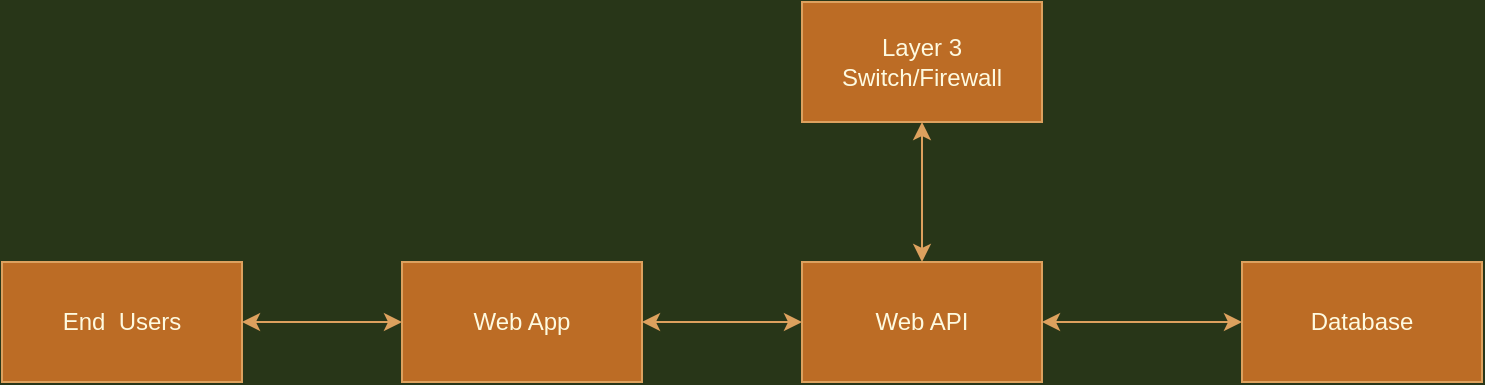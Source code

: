 <mxfile pages="4">
    <diagram id="MhVaJP69Vs2sh0BpgL6X" name="Simple">
        <mxGraphModel dx="504" dy="754" grid="1" gridSize="10" guides="1" tooltips="1" connect="1" arrows="1" fold="1" page="1" pageScale="1" pageWidth="827" pageHeight="1169" background="#283618" math="0" shadow="0">
            <root>
                <mxCell id="0"/>
                <mxCell id="1" parent="0"/>
                <mxCell id="hTEfd0kmVcnjTtvCjdxi-1" value="End&amp;nbsp; Users" style="rounded=0;whiteSpace=wrap;html=1;fillColor=#BC6C25;strokeColor=#DDA15E;fontColor=#FEFAE0;" parent="1" vertex="1">
                    <mxGeometry x="80" y="400" width="120" height="60" as="geometry"/>
                </mxCell>
                <mxCell id="hTEfd0kmVcnjTtvCjdxi-2" value="Web App" style="rounded=0;whiteSpace=wrap;html=1;fillColor=#BC6C25;strokeColor=#DDA15E;fontColor=#FEFAE0;" parent="1" vertex="1">
                    <mxGeometry x="280" y="400" width="120" height="60" as="geometry"/>
                </mxCell>
                <mxCell id="hTEfd0kmVcnjTtvCjdxi-3" value="" style="endArrow=classic;startArrow=classic;html=1;rounded=0;exitX=1;exitY=0.5;exitDx=0;exitDy=0;entryX=0;entryY=0.5;entryDx=0;entryDy=0;labelBackgroundColor=#283618;strokeColor=#DDA15E;fontColor=#FEFAE0;" parent="1" source="hTEfd0kmVcnjTtvCjdxi-1" target="hTEfd0kmVcnjTtvCjdxi-2" edge="1">
                    <mxGeometry width="50" height="50" relative="1" as="geometry">
                        <mxPoint x="390" y="450" as="sourcePoint"/>
                        <mxPoint x="440" y="400" as="targetPoint"/>
                    </mxGeometry>
                </mxCell>
                <mxCell id="hTEfd0kmVcnjTtvCjdxi-4" value="Web API" style="rounded=0;whiteSpace=wrap;html=1;fillColor=#BC6C25;strokeColor=#DDA15E;fontColor=#FEFAE0;" parent="1" vertex="1">
                    <mxGeometry x="480" y="400" width="120" height="60" as="geometry"/>
                </mxCell>
                <mxCell id="hTEfd0kmVcnjTtvCjdxi-5" value="" style="endArrow=classic;startArrow=classic;html=1;rounded=0;entryX=0;entryY=0.5;entryDx=0;entryDy=0;exitX=1;exitY=0.5;exitDx=0;exitDy=0;labelBackgroundColor=#283618;strokeColor=#DDA15E;fontColor=#FEFAE0;" parent="1" source="hTEfd0kmVcnjTtvCjdxi-2" target="hTEfd0kmVcnjTtvCjdxi-4" edge="1">
                    <mxGeometry width="50" height="50" relative="1" as="geometry">
                        <mxPoint x="390" y="450" as="sourcePoint"/>
                        <mxPoint x="440" y="400" as="targetPoint"/>
                    </mxGeometry>
                </mxCell>
                <mxCell id="hTEfd0kmVcnjTtvCjdxi-7" value="Database" style="rounded=0;whiteSpace=wrap;html=1;fillColor=#BC6C25;strokeColor=#DDA15E;fontColor=#FEFAE0;" parent="1" vertex="1">
                    <mxGeometry x="700" y="400" width="120" height="60" as="geometry"/>
                </mxCell>
                <mxCell id="hTEfd0kmVcnjTtvCjdxi-8" value="" style="endArrow=classic;startArrow=classic;html=1;rounded=0;entryX=0;entryY=0.5;entryDx=0;entryDy=0;exitX=1;exitY=0.5;exitDx=0;exitDy=0;exitPerimeter=0;labelBackgroundColor=#283618;strokeColor=#DDA15E;fontColor=#FEFAE0;" parent="1" source="hTEfd0kmVcnjTtvCjdxi-4" target="hTEfd0kmVcnjTtvCjdxi-7" edge="1">
                    <mxGeometry width="50" height="50" relative="1" as="geometry">
                        <mxPoint x="390" y="450" as="sourcePoint"/>
                        <mxPoint x="440" y="400" as="targetPoint"/>
                    </mxGeometry>
                </mxCell>
                <mxCell id="hTEfd0kmVcnjTtvCjdxi-9" value="Layer 3 Switch/Firewall" style="rounded=0;whiteSpace=wrap;html=1;fillColor=#BC6C25;strokeColor=#DDA15E;fontColor=#FEFAE0;" parent="1" vertex="1">
                    <mxGeometry x="480" y="270" width="120" height="60" as="geometry"/>
                </mxCell>
                <mxCell id="hTEfd0kmVcnjTtvCjdxi-10" value="" style="endArrow=classic;startArrow=classic;html=1;rounded=0;entryX=0.5;entryY=1;entryDx=0;entryDy=0;exitX=0.5;exitY=0;exitDx=0;exitDy=0;labelBackgroundColor=#283618;strokeColor=#DDA15E;fontColor=#FEFAE0;" parent="1" source="hTEfd0kmVcnjTtvCjdxi-4" target="hTEfd0kmVcnjTtvCjdxi-9" edge="1">
                    <mxGeometry width="50" height="50" relative="1" as="geometry">
                        <mxPoint x="390" y="350" as="sourcePoint"/>
                        <mxPoint x="440" y="300" as="targetPoint"/>
                    </mxGeometry>
                </mxCell>
            </root>
        </mxGraphModel>
    </diagram>
    <diagram id="7d4m6PW6rOqgajjaQGFH" name="System Context">
        <mxGraphModel dx="504" dy="754" grid="1" gridSize="10" guides="1" tooltips="1" connect="1" arrows="1" fold="1" page="1" pageScale="1" pageWidth="827" pageHeight="1169" math="0" shadow="0">
            <root>
                <mxCell id="1WadzQbD6iXASirldq2q-0"/>
                <mxCell id="1WadzQbD6iXASirldq2q-1" parent="1WadzQbD6iXASirldq2q-0"/>
                <object placeholders="1" c4Name="LAN Admin" c4Type="Person" c4Description="Peron who manages LAN" label="&lt;font style=&quot;font-size: 16px&quot;&gt;&lt;b&gt;%c4Name%&lt;/b&gt;&lt;/font&gt;&lt;div&gt;[%c4Type%]&lt;/div&gt;&lt;br&gt;&lt;div&gt;&lt;font style=&quot;font-size: 11px&quot;&gt;&lt;font color=&quot;#cccccc&quot;&gt;%c4Description%&lt;/font&gt;&lt;/div&gt;" id="_Tpn7A33pFpfnWc1HHbV-0">
                    <mxCell style="html=1;fontSize=11;dashed=0;whitespace=wrap;fillColor=#083F75;strokeColor=#06315C;fontColor=#ffffff;shape=mxgraph.c4.person2;align=center;metaEdit=1;points=[[0.5,0,0],[1,0.5,0],[1,0.75,0],[0.75,1,0],[0.5,1,0],[0.25,1,0],[0,0.75,0],[0,0.5,0]];resizable=0;" parent="1WadzQbD6iXASirldq2q-1" vertex="1">
                        <mxGeometry x="300" y="90" width="200" height="180" as="geometry"/>
                    </mxCell>
                </object>
                <object placeholders="1" c4Name="LAN Management System" c4Type="Software System" c4Description="Allows LAN Admins to manage mac+ip binding and firewall rules&#10;" label="&lt;font style=&quot;font-size: 16px&quot;&gt;&lt;b&gt;%c4Name%&lt;/b&gt;&lt;/font&gt;&lt;div&gt;[%c4Type%]&lt;/div&gt;&lt;br&gt;&lt;div&gt;&lt;font style=&quot;font-size: 11px&quot;&gt;&lt;font color=&quot;#cccccc&quot;&gt;%c4Description%&lt;/font&gt;&lt;/div&gt;" id="lh69fPbVtuWJyxy7NQxA-0">
                    <mxCell style="rounded=1;whiteSpace=wrap;html=1;labelBackgroundColor=none;fillColor=#1061B0;fontColor=#ffffff;align=center;arcSize=10;strokeColor=#0D5091;metaEdit=1;resizable=0;points=[[0.25,0,0],[0.5,0,0],[0.75,0,0],[1,0.25,0],[1,0.5,0],[1,0.75,0],[0.75,1,0],[0.5,1,0],[0.25,1,0],[0,0.75,0],[0,0.5,0],[0,0.25,0]];" parent="1WadzQbD6iXASirldq2q-1" vertex="1">
                        <mxGeometry x="280" y="410" width="240" height="120" as="geometry"/>
                    </mxCell>
                </object>
                <object placeholders="1" c4Name="[System Context] Diagram for LAN Management System" c4Type="ContainerScopeBoundary" c4Description="The system context diagram for lan management system" label="&lt;font style=&quot;font-size: 16px&quot;&gt;&lt;b&gt;&lt;div style=&quot;text-align: left&quot;&gt;%c4Name%&lt;/div&gt;&lt;/b&gt;&lt;/font&gt;&lt;div style=&quot;text-align: left&quot;&gt;%c4Description%&lt;/div&gt;" id="lh69fPbVtuWJyxy7NQxA-2">
                    <mxCell style="text;html=1;strokeColor=none;fillColor=none;align=left;verticalAlign=top;whiteSpace=wrap;rounded=0;metaEdit=1;allowArrows=0;resizable=1;rotatable=0;connectable=0;recursiveResize=0;expand=0;pointerEvents=0;points=[[0.25,0,0],[0.5,0,0],[0.75,0,0],[1,0.25,0],[1,0.5,0],[1,0.75,0],[0.75,1,0],[0.5,1,0],[0.25,1,0],[0,0.75,0],[0,0.5,0],[0,0.25,0]];" parent="1WadzQbD6iXASirldq2q-1" vertex="1">
                        <mxGeometry x="10" y="890" width="470" height="40" as="geometry"/>
                    </mxCell>
                </object>
                <object placeholders="1" c4Name="LAN network system" c4Type="Company Local Network" c4Description="Company Local Network which contains switches, firewall, AC+AP" label="&lt;font style=&quot;font-size: 16px&quot;&gt;&lt;b&gt;%c4Name%&lt;/b&gt;&lt;/font&gt;&lt;div&gt;[%c4Type%]&lt;/div&gt;&lt;br&gt;&lt;div&gt;&lt;font style=&quot;font-size: 11px&quot;&gt;&lt;font color=&quot;#cccccc&quot;&gt;%c4Description%&lt;/font&gt;&lt;/div&gt;" id="lh69fPbVtuWJyxy7NQxA-3">
                    <mxCell style="rounded=1;whiteSpace=wrap;html=1;labelBackgroundColor=none;fillColor=#8C8496;fontColor=#ffffff;align=center;arcSize=10;strokeColor=#736782;metaEdit=1;resizable=0;points=[[0.25,0,0],[0.5,0,0],[0.75,0,0],[1,0.25,0],[1,0.5,0],[1,0.75,0],[0.75,1,0],[0.5,1,0],[0.25,1,0],[0,0.75,0],[0,0.5,0],[0,0.25,0]];" parent="1WadzQbD6iXASirldq2q-1" vertex="1">
                        <mxGeometry x="280" y="660" width="240" height="120" as="geometry"/>
                    </mxCell>
                </object>
                <object placeholders="1" c4Type="Relationship" c4Description="Manages Mac+Ip Binding and Firewall rules" label="&lt;div style=&quot;text-align: left&quot;&gt;&lt;div style=&quot;text-align: center&quot;&gt;&lt;b&gt;%c4Description%&lt;/b&gt;&lt;/div&gt;" id="lh69fPbVtuWJyxy7NQxA-5">
                    <mxCell style="endArrow=blockThin;html=1;fontSize=10;fontColor=#404040;strokeWidth=1;endFill=1;strokeColor=#828282;elbow=vertical;metaEdit=1;endSize=14;startSize=14;jumpStyle=arc;jumpSize=16;rounded=0;edgeStyle=orthogonalEdgeStyle;entryX=0.5;entryY=0;entryDx=0;entryDy=0;entryPerimeter=0;" parent="1WadzQbD6iXASirldq2q-1" target="lh69fPbVtuWJyxy7NQxA-0" edge="1">
                        <mxGeometry x="-0.143" width="240" relative="1" as="geometry">
                            <mxPoint x="400" y="270" as="sourcePoint"/>
                            <mxPoint x="580" y="520" as="targetPoint"/>
                            <Array as="points">
                                <mxPoint x="400" y="350"/>
                                <mxPoint x="400" y="350"/>
                            </Array>
                            <mxPoint as="offset"/>
                        </mxGeometry>
                    </mxCell>
                </object>
                <object placeholders="1" c4Type="Relationship" c4Description="Get bind and firewall rules information from &#10;,and run H3C network command using" label="&lt;div style=&quot;text-align: left&quot;&gt;&lt;div style=&quot;text-align: center&quot;&gt;&lt;b&gt;%c4Description%&lt;/b&gt;&lt;/div&gt;" id="lh69fPbVtuWJyxy7NQxA-6">
                    <mxCell style="endArrow=blockThin;html=1;fontSize=10;fontColor=#404040;strokeWidth=1;endFill=1;strokeColor=#828282;elbow=vertical;metaEdit=1;endSize=14;startSize=14;jumpStyle=arc;jumpSize=16;rounded=0;edgeStyle=orthogonalEdgeStyle;exitX=0.5;exitY=1;exitDx=0;exitDy=0;exitPerimeter=0;entryX=0.5;entryY=0;entryDx=0;entryDy=0;entryPerimeter=0;" parent="1WadzQbD6iXASirldq2q-1" source="lh69fPbVtuWJyxy7NQxA-0" target="lh69fPbVtuWJyxy7NQxA-3" edge="1">
                        <mxGeometry width="240" relative="1" as="geometry">
                            <mxPoint x="400" y="590" as="sourcePoint"/>
                            <mxPoint x="640" y="590" as="targetPoint"/>
                        </mxGeometry>
                    </mxCell>
                </object>
            </root>
        </mxGraphModel>
    </diagram>
    <diagram id="jt2gLCbSNj8IFz8X_G9q" name="Container">
        <mxGraphModel dx="504" dy="754" grid="1" gridSize="10" guides="1" tooltips="1" connect="1" arrows="1" fold="1" page="1" pageScale="1" pageWidth="827" pageHeight="1169" math="0" shadow="0">
            <root>
                <mxCell id="yoR062F7CSvmmb-cRzWr-0"/>
                <mxCell id="yoR062F7CSvmmb-cRzWr-1" parent="yoR062F7CSvmmb-cRzWr-0"/>
                <object placeholders="1" c4Name="[Containers] Diagram for Lan Management System" c4Type="ContainerDiagramTitle" c4Description="The container diagram for Lan Management System" label="&lt;font style=&quot;font-size: 16px&quot;&gt;&lt;b&gt;&lt;div style=&quot;text-align: left&quot;&gt;%c4Name%&lt;/div&gt;&lt;/b&gt;&lt;/font&gt;&lt;div style=&quot;text-align: left&quot;&gt;%c4Description%&lt;/div&gt;" id="yoR062F7CSvmmb-cRzWr-2">
                    <mxCell style="text;html=1;strokeColor=none;fillColor=none;align=left;verticalAlign=top;whiteSpace=wrap;rounded=0;metaEdit=1;allowArrows=0;resizable=1;rotatable=0;connectable=0;recursiveResize=0;expand=0;pointerEvents=0;points=[[0.25,0,0],[0.5,0,0],[0.75,0,0],[1,0.25,0],[1,0.5,0],[1,0.75,0],[0.75,1,0],[0.5,1,0],[0.25,1,0],[0,0.75,0],[0,0.5,0],[0,0.25,0]];" parent="yoR062F7CSvmmb-cRzWr-1" vertex="1">
                        <mxGeometry x="80" y="850" width="410" height="40" as="geometry"/>
                    </mxCell>
                </object>
                <object placeholders="1" c4Name="LAN Admin" c4Type="Person" c4Description="Peron who manages LAN" label="&lt;font style=&quot;font-size: 16px&quot;&gt;&lt;b&gt;%c4Name%&lt;/b&gt;&lt;/font&gt;&lt;div&gt;[%c4Type%]&lt;/div&gt;&lt;br&gt;&lt;div&gt;&lt;font style=&quot;font-size: 11px&quot;&gt;&lt;font color=&quot;#cccccc&quot;&gt;%c4Description%&lt;/font&gt;&lt;/div&gt;" id="KszD0UpU5LBrCrZRFZaY-0">
                    <mxCell style="html=1;fontSize=11;dashed=0;whitespace=wrap;fillColor=#083F75;strokeColor=#06315C;fontColor=#ffffff;shape=mxgraph.c4.person2;align=center;metaEdit=1;points=[[0.5,0,0],[1,0.5,0],[1,0.75,0],[0.75,1,0],[0.5,1,0],[0.25,1,0],[0,0.75,0],[0,0.5,0]];resizable=0;" parent="yoR062F7CSvmmb-cRzWr-1" vertex="1">
                        <mxGeometry x="510" y="20" width="200" height="180" as="geometry"/>
                    </mxCell>
                </object>
                <object placeholders="1" c4Name="LAN network system" c4Type="Company Local Network" c4Description="Company Local Network which contains switches, firewall, AC+AP" label="&lt;font style=&quot;font-size: 16px&quot;&gt;&lt;b&gt;%c4Name%&lt;/b&gt;&lt;/font&gt;&lt;div&gt;[%c4Type%]&lt;/div&gt;&lt;br&gt;&lt;div&gt;&lt;font style=&quot;font-size: 11px&quot;&gt;&lt;font color=&quot;#cccccc&quot;&gt;%c4Description%&lt;/font&gt;&lt;/div&gt;" id="KszD0UpU5LBrCrZRFZaY-2">
                    <mxCell style="rounded=1;whiteSpace=wrap;html=1;labelBackgroundColor=none;fillColor=#8C8496;fontColor=#ffffff;align=center;arcSize=10;strokeColor=#736782;metaEdit=1;resizable=0;points=[[0.25,0,0],[0.5,0,0],[0.75,0,0],[1,0.25,0],[1,0.5,0],[1,0.75,0],[0.75,1,0],[0.5,1,0],[0.25,1,0],[0,0.75,0],[0,0.5,0],[0,0.25,0]];" parent="yoR062F7CSvmmb-cRzWr-1" vertex="1">
                        <mxGeometry x="1110" y="600" width="240" height="120" as="geometry"/>
                    </mxCell>
                </object>
                <object placeholders="1" c4Type="Relationship" c4Description="Manages Mac+Ip Binding and Firewall rules" label="&lt;div style=&quot;text-align: left&quot;&gt;&lt;div style=&quot;text-align: center&quot;&gt;&lt;b&gt;%c4Description%&lt;/b&gt;&lt;/div&gt;" id="KszD0UpU5LBrCrZRFZaY-3">
                    <mxCell style="endArrow=blockThin;html=1;fontSize=10;fontColor=#404040;strokeWidth=1;endFill=1;strokeColor=#828282;elbow=vertical;metaEdit=1;endSize=14;startSize=14;jumpStyle=arc;jumpSize=16;rounded=0;edgeStyle=orthogonalEdgeStyle;exitX=0.5;exitY=1;exitDx=0;exitDy=0;exitPerimeter=0;" parent="yoR062F7CSvmmb-cRzWr-1" source="KszD0UpU5LBrCrZRFZaY-0" target="KszD0UpU5LBrCrZRFZaY-7" edge="1">
                        <mxGeometry x="-0.143" width="240" relative="1" as="geometry">
                            <mxPoint x="400" y="270" as="sourcePoint"/>
                            <mxPoint x="480" y="330" as="targetPoint"/>
                            <Array as="points"/>
                            <mxPoint as="offset"/>
                        </mxGeometry>
                    </mxCell>
                </object>
                <object placeholders="1" c4Type="Relationship" c4Description="Get bind and firewall rules information from &#10;,and run H3C network command using [telnet]" label="&lt;div style=&quot;text-align: left&quot;&gt;&lt;div style=&quot;text-align: center&quot;&gt;&lt;b&gt;%c4Description%&lt;/b&gt;&lt;/div&gt;" id="KszD0UpU5LBrCrZRFZaY-4">
                    <mxCell style="endArrow=blockThin;html=1;fontSize=10;fontColor=#404040;strokeWidth=1;endFill=1;strokeColor=#828282;elbow=vertical;metaEdit=1;endSize=14;startSize=14;jumpStyle=arc;jumpSize=16;rounded=0;edgeStyle=orthogonalEdgeStyle;exitX=1;exitY=0.5;exitDx=0;exitDy=0;exitPerimeter=0;" parent="yoR062F7CSvmmb-cRzWr-1" source="KszD0UpU5LBrCrZRFZaY-8" edge="1">
                        <mxGeometry width="240" relative="1" as="geometry">
                            <mxPoint x="820" y="490" as="sourcePoint"/>
                            <mxPoint x="1110" y="660" as="targetPoint"/>
                        </mxGeometry>
                    </mxCell>
                </object>
                <object placeholders="1" c4Name="LAN Management System" c4Type="SystemScopeBoundary" c4Application="Software System" label="&lt;font style=&quot;font-size: 16px&quot;&gt;&lt;b&gt;&lt;div style=&quot;text-align: left&quot;&gt;%c4Name%&lt;/div&gt;&lt;/b&gt;&lt;/font&gt;&lt;div style=&quot;text-align: left&quot;&gt;[%c4Application%]&lt;/div&gt;" id="KszD0UpU5LBrCrZRFZaY-6">
                    <mxCell style="rounded=1;fontSize=11;whiteSpace=wrap;html=1;dashed=1;arcSize=20;fillColor=none;strokeColor=#666666;fontColor=#333333;labelBackgroundColor=none;align=left;verticalAlign=bottom;labelBorderColor=none;spacingTop=0;spacing=10;dashPattern=8 4;metaEdit=1;rotatable=0;perimeter=rectanglePerimeter;noLabel=0;labelPadding=0;allowArrows=0;connectable=0;expand=0;recursiveResize=0;editable=1;pointerEvents=0;absoluteArcSize=1;points=[[0.25,0,0],[0.5,0,0],[0.75,0,0],[1,0.25,0],[1,0.5,0],[1,0.75,0],[0.75,1,0],[0.5,1,0],[0.25,1,0],[0,0.75,0],[0,0.5,0],[0,0.25,0]];" parent="yoR062F7CSvmmb-cRzWr-1" vertex="1">
                        <mxGeometry x="80" y="310" width="720" height="470" as="geometry"/>
                    </mxCell>
                </object>
                <object placeholders="1" c4Type="Single-Page Application" c4Container="Container " c4Technology="Typescript and Angular" c4Description="Provide all of the LAN &#10;management functionality &#10;to LAN admins via their web browser." label="&lt;font style=&quot;font-size: 16px&quot;&gt;&lt;b&gt;%c4Type%&lt;/font&gt;&lt;div&gt;[%c4Container%:&amp;nbsp;%c4Technology%]&lt;/div&gt;&lt;br&gt;&lt;div&gt;&lt;font style=&quot;font-size: 11px&quot;&gt;&lt;font color=&quot;#E6E6E6&quot;&gt;%c4Description%&lt;/font&gt;&lt;/div&gt;" id="KszD0UpU5LBrCrZRFZaY-7">
                    <mxCell style="shape=mxgraph.c4.webBrowserContainer;whiteSpace=wrap;html=1;boundedLbl=1;rounded=0;labelBackgroundColor=none;fillColor=#118ACD;fontSize=12;fontColor=#ffffff;align=center;strokeColor=#0E7DAD;metaEdit=1;points=[[0.5,0,0],[1,0.25,0],[1,0.5,0],[1,0.75,0],[0.5,1,0],[0,0.75,0],[0,0.5,0],[0,0.25,0]];resizable=0;" parent="yoR062F7CSvmmb-cRzWr-1" vertex="1">
                        <mxGeometry x="490" y="330" width="240" height="160" as="geometry"/>
                    </mxCell>
                </object>
                <object placeholders="1" c4Name="API Application" c4Type="Container" c4Technology="Python + Flask" c4Description="Provides LAN Management functionality via a JSON/HTTPS API." label="&lt;font style=&quot;font-size: 16px&quot;&gt;&lt;b&gt;%c4Name%&lt;/b&gt;&lt;/font&gt;&lt;div&gt;[%c4Type%: %c4Technology%]&lt;/div&gt;&lt;br&gt;&lt;div&gt;&lt;font style=&quot;font-size: 11px&quot;&gt;&lt;font color=&quot;#E6E6E6&quot;&gt;%c4Description%&lt;/font&gt;&lt;/div&gt;" id="KszD0UpU5LBrCrZRFZaY-8">
                    <mxCell style="rounded=1;whiteSpace=wrap;html=1;fontSize=11;labelBackgroundColor=none;fillColor=#23A2D9;fontColor=#ffffff;align=center;arcSize=10;strokeColor=#0E7DAD;metaEdit=1;resizable=0;points=[[0.25,0,0],[0.5,0,0],[0.75,0,0],[1,0.25,0],[1,0.5,0],[1,0.75,0],[0.75,1,0],[0.5,1,0],[0.25,1,0],[0,0.75,0],[0,0.5,0],[0,0.25,0]];" parent="yoR062F7CSvmmb-cRzWr-1" vertex="1">
                        <mxGeometry x="490" y="600" width="240" height="120" as="geometry"/>
                    </mxCell>
                </object>
                <object placeholders="1" c4Type="Relationship" c4Technology="e.g. JSON/HTTP" c4Description="e.g. Makes API calls" label="&lt;div style=&quot;text-align: left&quot;&gt;&lt;div style=&quot;text-align: center&quot;&gt;&lt;b&gt;%c4Description%&lt;/b&gt;&lt;/div&gt;&lt;div style=&quot;text-align: center&quot;&gt;[%c4Technology%]&lt;/div&gt;&lt;/div&gt;" id="KszD0UpU5LBrCrZRFZaY-10">
                    <mxCell style="endArrow=blockThin;html=1;fontSize=10;fontColor=#404040;strokeWidth=1;endFill=1;strokeColor=#828282;elbow=vertical;metaEdit=1;endSize=14;startSize=14;jumpStyle=arc;jumpSize=16;rounded=0;edgeStyle=orthogonalEdgeStyle;" parent="yoR062F7CSvmmb-cRzWr-1" target="KszD0UpU5LBrCrZRFZaY-8" edge="1">
                        <mxGeometry width="240" relative="1" as="geometry">
                            <mxPoint x="610" y="490" as="sourcePoint"/>
                            <mxPoint x="870" y="530" as="targetPoint"/>
                        </mxGeometry>
                    </mxCell>
                </object>
                <object placeholders="1" c4Type="Database" c4Container="Container " c4Technology="Sqlite" c4Description="Stores LAN admins registeration information, local cached mac ip firewall information,etc." label="&lt;font style=&quot;font-size: 16px&quot;&gt;&lt;b&gt;%c4Type%&lt;/font&gt;&lt;div&gt;[%c4Container%:&amp;nbsp;%c4Technology%]&lt;/div&gt;&lt;br&gt;&lt;div&gt;&lt;font style=&quot;font-size: 11px&quot;&gt;&lt;font color=&quot;#E6E6E6&quot;&gt;%c4Description%&lt;/font&gt;&lt;/div&gt;" id="KszD0UpU5LBrCrZRFZaY-11">
                    <mxCell style="shape=cylinder3;size=15;whiteSpace=wrap;html=1;boundedLbl=1;rounded=0;labelBackgroundColor=none;fillColor=#23A2D9;fontSize=12;fontColor=#ffffff;align=center;strokeColor=#0E7DAD;metaEdit=1;points=[[0.5,0,0],[1,0.25,0],[1,0.5,0],[1,0.75,0],[0.5,1,0],[0,0.75,0],[0,0.5,0],[0,0.25,0]];resizable=0;" parent="yoR062F7CSvmmb-cRzWr-1" vertex="1">
                        <mxGeometry x="90" y="600" width="240" height="120" as="geometry"/>
                    </mxCell>
                </object>
                <object placeholders="1" c4Type="Relationship" c4Description="Reads from and &#10;writes to[]" label="&lt;div style=&quot;text-align: left&quot;&gt;&lt;div style=&quot;text-align: center&quot;&gt;&lt;b&gt;%c4Description%&lt;/b&gt;&lt;/div&gt;" id="KszD0UpU5LBrCrZRFZaY-12">
                    <mxCell style="endArrow=blockThin;html=1;fontSize=10;fontColor=#404040;strokeWidth=1;endFill=1;strokeColor=#828282;elbow=vertical;metaEdit=1;endSize=14;startSize=14;jumpStyle=arc;jumpSize=16;rounded=0;edgeStyle=orthogonalEdgeStyle;exitX=0;exitY=0.5;exitDx=0;exitDy=0;exitPerimeter=0;entryX=1;entryY=0.5;entryDx=0;entryDy=0;entryPerimeter=0;" parent="yoR062F7CSvmmb-cRzWr-1" source="KszD0UpU5LBrCrZRFZaY-8" target="KszD0UpU5LBrCrZRFZaY-11" edge="1">
                        <mxGeometry width="240" relative="1" as="geometry">
                            <mxPoint x="630" y="530" as="sourcePoint"/>
                            <mxPoint x="870" y="530" as="targetPoint"/>
                        </mxGeometry>
                    </mxCell>
                </object>
            </root>
        </mxGraphModel>
    </diagram>
    <diagram name="Component" id="u03JAZmMDd9rj6CStu3Z">
        <mxGraphModel dx="504" dy="754" grid="1" gridSize="10" guides="1" tooltips="1" connect="1" arrows="1" fold="1" page="1" pageScale="1" pageWidth="827" pageHeight="1169" math="0" shadow="0">
            <root>
                <mxCell id="HMsqX3mSyS-7EAKOaLQr-0"/>
                <mxCell id="HMsqX3mSyS-7EAKOaLQr-1" parent="HMsqX3mSyS-7EAKOaLQr-0"/>
                <object placeholders="1" c4Name="LAN Admin" c4Type="Person" c4Description="Peron who manages LAN" label="&lt;font style=&quot;font-size: 16px&quot;&gt;&lt;b&gt;%c4Name%&lt;/b&gt;&lt;/font&gt;&lt;div&gt;[%c4Type%]&lt;/div&gt;&lt;br&gt;&lt;div&gt;&lt;font style=&quot;font-size: 11px&quot;&gt;&lt;font color=&quot;#cccccc&quot;&gt;%c4Description%&lt;/font&gt;&lt;/div&gt;" id="HMsqX3mSyS-7EAKOaLQr-3">
                    <mxCell style="html=1;fontSize=11;dashed=0;whitespace=wrap;fillColor=#083F75;strokeColor=#06315C;fontColor=#ffffff;shape=mxgraph.c4.person2;align=center;metaEdit=1;points=[[0.5,0,0],[1,0.5,0],[1,0.75,0],[0.75,1,0],[0.5,1,0],[0.25,1,0],[0,0.75,0],[0,0.5,0]];resizable=0;" parent="HMsqX3mSyS-7EAKOaLQr-1" vertex="1">
                        <mxGeometry x="510" y="20" width="200" height="180" as="geometry"/>
                    </mxCell>
                </object>
                <object placeholders="1" c4Name="LAN network system" c4Type="Company Local Network" c4Description="Company Local Network which contains switches, firewall, AC+AP" label="&lt;font style=&quot;font-size: 16px&quot;&gt;&lt;b&gt;%c4Name%&lt;/b&gt;&lt;/font&gt;&lt;div&gt;[%c4Type%]&lt;/div&gt;&lt;br&gt;&lt;div&gt;&lt;font style=&quot;font-size: 11px&quot;&gt;&lt;font color=&quot;#cccccc&quot;&gt;%c4Description%&lt;/font&gt;&lt;/div&gt;" id="HMsqX3mSyS-7EAKOaLQr-4">
                    <mxCell style="rounded=1;whiteSpace=wrap;html=1;labelBackgroundColor=none;fillColor=#8C8496;fontColor=#ffffff;align=center;arcSize=10;strokeColor=#736782;metaEdit=1;resizable=0;points=[[0.25,0,0],[0.5,0,0],[0.75,0,0],[1,0.25,0],[1,0.5,0],[1,0.75,0],[0.75,1,0],[0.5,1,0],[0.25,1,0],[0,0.75,0],[0,0.5,0],[0,0.25,0]];" parent="HMsqX3mSyS-7EAKOaLQr-1" vertex="1">
                        <mxGeometry x="860" y="930" width="240" height="120" as="geometry"/>
                    </mxCell>
                </object>
                <object placeholders="1" c4Type="Relationship" c4Description="Manages Mac+Ip Binding and Firewall rules" label="&lt;div style=&quot;text-align: left&quot;&gt;&lt;div style=&quot;text-align: center&quot;&gt;&lt;b&gt;%c4Description%&lt;/b&gt;&lt;/div&gt;" id="HMsqX3mSyS-7EAKOaLQr-5">
                    <mxCell style="endArrow=blockThin;html=1;fontSize=10;fontColor=#404040;strokeWidth=1;endFill=1;strokeColor=#828282;elbow=vertical;metaEdit=1;endSize=14;startSize=14;jumpStyle=arc;jumpSize=16;rounded=0;edgeStyle=orthogonalEdgeStyle;exitX=0.5;exitY=1;exitDx=0;exitDy=0;exitPerimeter=0;" parent="HMsqX3mSyS-7EAKOaLQr-1" source="HMsqX3mSyS-7EAKOaLQr-3" target="HMsqX3mSyS-7EAKOaLQr-8" edge="1">
                        <mxGeometry x="-0.143" width="240" relative="1" as="geometry">
                            <mxPoint x="400" y="270" as="sourcePoint"/>
                            <mxPoint x="480" y="330" as="targetPoint"/>
                            <Array as="points"/>
                            <mxPoint as="offset"/>
                        </mxGeometry>
                    </mxCell>
                </object>
                <object placeholders="1" c4Type="Relationship" c4Description="Get bind and firewall rules information from &#10;,and run H3C network command using [telnet]" label="&lt;div style=&quot;text-align: left&quot;&gt;&lt;div style=&quot;text-align: center&quot;&gt;&lt;b&gt;%c4Description%&lt;/b&gt;&lt;/div&gt;" id="HMsqX3mSyS-7EAKOaLQr-6">
                    <mxCell style="endArrow=blockThin;html=1;fontSize=10;fontColor=#404040;strokeWidth=1;endFill=1;strokeColor=#828282;elbow=vertical;metaEdit=1;endSize=14;startSize=14;jumpStyle=arc;jumpSize=16;rounded=0;edgeStyle=orthogonalEdgeStyle;entryX=0.5;entryY=0;entryDx=0;entryDy=0;entryPerimeter=0;" parent="HMsqX3mSyS-7EAKOaLQr-1" target="HMsqX3mSyS-7EAKOaLQr-4" edge="1">
                        <mxGeometry x="0.273" width="240" relative="1" as="geometry">
                            <mxPoint x="980" y="820" as="sourcePoint"/>
                            <mxPoint x="1110" y="660" as="targetPoint"/>
                            <mxPoint as="offset"/>
                        </mxGeometry>
                    </mxCell>
                </object>
                <object placeholders="1" c4Type="Single-Page Application" c4Container="Container " c4Technology="Typescript and Angular" c4Description="Provide all of the LAN &#10;management functionality &#10;to LAN admins via their web browser." label="&lt;font style=&quot;font-size: 16px&quot;&gt;&lt;b&gt;%c4Type%&lt;/font&gt;&lt;div&gt;[%c4Container%:&amp;nbsp;%c4Technology%]&lt;/div&gt;&lt;br&gt;&lt;div&gt;&lt;font style=&quot;font-size: 11px&quot;&gt;&lt;font color=&quot;#E6E6E6&quot;&gt;%c4Description%&lt;/font&gt;&lt;/div&gt;" id="HMsqX3mSyS-7EAKOaLQr-8">
                    <mxCell style="shape=mxgraph.c4.webBrowserContainer;whiteSpace=wrap;html=1;boundedLbl=1;rounded=0;labelBackgroundColor=none;fillColor=#118ACD;fontSize=12;fontColor=#ffffff;align=center;strokeColor=#0E7DAD;metaEdit=1;points=[[0.5,0,0],[1,0.25,0],[1,0.5,0],[1,0.75,0],[0.5,1,0],[0,0.75,0],[0,0.5,0],[0,0.25,0]];resizable=0;" parent="HMsqX3mSyS-7EAKOaLQr-1" vertex="1">
                        <mxGeometry x="490" y="260" width="240" height="160" as="geometry"/>
                    </mxCell>
                </object>
                <object placeholders="1" c4Type="Relationship" c4Technology="e.g. JSON/HTTP" c4Description="e.g. Makes API calls" label="&lt;div style=&quot;text-align: left&quot;&gt;&lt;div style=&quot;text-align: center&quot;&gt;&lt;b&gt;%c4Description%&lt;/b&gt;&lt;/div&gt;&lt;div style=&quot;text-align: center&quot;&gt;[%c4Technology%]&lt;/div&gt;&lt;/div&gt;" id="HMsqX3mSyS-7EAKOaLQr-10">
                    <mxCell style="endArrow=blockThin;html=1;fontSize=10;fontColor=#404040;strokeWidth=1;endFill=1;strokeColor=#828282;elbow=vertical;metaEdit=1;endSize=14;startSize=14;jumpStyle=arc;jumpSize=16;rounded=0;edgeStyle=orthogonalEdgeStyle;exitX=0.5;exitY=1;exitDx=0;exitDy=0;exitPerimeter=0;entryX=0.5;entryY=0;entryDx=0;entryDy=0;entryPerimeter=0;" parent="HMsqX3mSyS-7EAKOaLQr-1" source="HMsqX3mSyS-7EAKOaLQr-8" target="HMsqX3mSyS-7EAKOaLQr-15" edge="1">
                        <mxGeometry width="240" relative="1" as="geometry">
                            <mxPoint x="610" y="490" as="sourcePoint"/>
                            <mxPoint x="340" y="530" as="targetPoint"/>
                        </mxGeometry>
                    </mxCell>
                </object>
                <object placeholders="1" c4Type="Database" c4Container="Container " c4Technology="Sqlite" c4Description="Stores LAN admins registeration information, local cached mac ip firewall information,etc." label="&lt;font style=&quot;font-size: 16px&quot;&gt;&lt;b&gt;%c4Type%&lt;/font&gt;&lt;div&gt;[%c4Container%:&amp;nbsp;%c4Technology%]&lt;/div&gt;&lt;br&gt;&lt;div&gt;&lt;font style=&quot;font-size: 11px&quot;&gt;&lt;font color=&quot;#E6E6E6&quot;&gt;%c4Description%&lt;/font&gt;&lt;/div&gt;" id="HMsqX3mSyS-7EAKOaLQr-11">
                    <mxCell style="shape=cylinder3;size=15;whiteSpace=wrap;html=1;boundedLbl=1;rounded=0;labelBackgroundColor=none;fillColor=#23A2D9;fontSize=12;fontColor=#ffffff;align=center;strokeColor=#0E7DAD;metaEdit=1;points=[[0.5,0,0],[1,0.25,0],[1,0.5,0],[1,0.75,0],[0.5,1,0],[0,0.75,0],[0,0.5,0],[0,0.25,0]];resizable=0;" parent="HMsqX3mSyS-7EAKOaLQr-1" vertex="1">
                        <mxGeometry x="200" y="930" width="240" height="120" as="geometry"/>
                    </mxCell>
                </object>
                <object placeholders="1" c4Type="Relationship" c4Description="Reads from and &#10;writes to[]" label="&lt;div style=&quot;text-align: left&quot;&gt;&lt;div style=&quot;text-align: center&quot;&gt;&lt;b&gt;%c4Description%&lt;/b&gt;&lt;/div&gt;" id="HMsqX3mSyS-7EAKOaLQr-12">
                    <mxCell style="endArrow=blockThin;html=1;fontSize=10;fontColor=#404040;strokeWidth=1;endFill=1;strokeColor=#828282;elbow=vertical;metaEdit=1;endSize=14;startSize=14;jumpStyle=arc;jumpSize=16;rounded=0;edgeStyle=orthogonalEdgeStyle;entryX=0.5;entryY=0;entryDx=0;entryDy=0;entryPerimeter=0;" parent="HMsqX3mSyS-7EAKOaLQr-1" target="HMsqX3mSyS-7EAKOaLQr-11" edge="1">
                        <mxGeometry x="0.333" width="240" relative="1" as="geometry">
                            <mxPoint x="320" y="810" as="sourcePoint"/>
                            <mxPoint x="870" y="530" as="targetPoint"/>
                            <mxPoint as="offset"/>
                        </mxGeometry>
                    </mxCell>
                </object>
                <object placeholders="1" c4Name="[Components] Diagram for LAN Management System - API Application" c4Type="ContainerDiagramTitle" c4Description="The component diagram the API Application" label="&lt;font style=&quot;font-size: 16px&quot;&gt;&lt;b&gt;&lt;div style=&quot;text-align: left&quot;&gt;%c4Name%&lt;/div&gt;&lt;/b&gt;&lt;/font&gt;&lt;div style=&quot;text-align: left&quot;&gt;%c4Description%&lt;/div&gt;" id="HMsqX3mSyS-7EAKOaLQr-13">
                    <mxCell style="text;html=1;strokeColor=none;fillColor=none;align=left;verticalAlign=top;whiteSpace=wrap;rounded=0;metaEdit=1;allowArrows=0;resizable=1;rotatable=0;connectable=0;recursiveResize=0;expand=0;pointerEvents=0;points=[[0.25,0,0],[0.5,0,0],[0.75,0,0],[1,0.25,0],[1,0.5,0],[1,0.75,0],[0.75,1,0],[0.5,1,0],[0.25,1,0],[0,0.75,0],[0,0.5,0],[0,0.25,0]];" parent="HMsqX3mSyS-7EAKOaLQr-1" vertex="1">
                        <mxGeometry x="120" y="1120" width="550" height="40" as="geometry"/>
                    </mxCell>
                </object>
                <object placeholders="1" c4Name="Container name" c4Type="ContainerScopeBoundary" c4Application="Container" label="&lt;font style=&quot;font-size: 16px&quot;&gt;&lt;b&gt;&lt;div style=&quot;text-align: left&quot;&gt;%c4Name%&lt;/div&gt;&lt;/b&gt;&lt;/font&gt;&lt;div style=&quot;text-align: left&quot;&gt;[%c4Application%]&lt;/div&gt;" id="HMsqX3mSyS-7EAKOaLQr-14">
                    <mxCell style="rounded=1;fontSize=11;whiteSpace=wrap;html=1;dashed=1;arcSize=20;fillColor=none;strokeColor=#666666;fontColor=#333333;labelBackgroundColor=none;align=left;verticalAlign=bottom;labelBorderColor=none;spacingTop=0;spacing=10;dashPattern=8 4;metaEdit=1;rotatable=0;perimeter=rectanglePerimeter;noLabel=0;labelPadding=0;allowArrows=0;connectable=0;expand=0;recursiveResize=0;editable=1;pointerEvents=0;absoluteArcSize=1;points=[[0.25,0,0],[0.5,0,0],[0.75,0,0],[1,0.25,0],[1,0.5,0],[1,0.75,0],[0.75,1,0],[0.5,1,0],[0.25,1,0],[0,0.75,0],[0,0.5,0],[0,0.25,0]];" parent="HMsqX3mSyS-7EAKOaLQr-1" vertex="1">
                        <mxGeometry x="120" y="490" width="1070" height="380" as="geometry"/>
                    </mxCell>
                </object>
                <object placeholders="1" c4Name="Account Controller" c4Type="Component" c4Technology="Flask Rest API Controller" c4Description="All Lan Admins Login and manage accounts for the lan management system" label="&lt;font style=&quot;font-size: 16px&quot;&gt;&lt;b&gt;%c4Name%&lt;/b&gt;&lt;/font&gt;&lt;div&gt;[%c4Type%: %c4Technology%]&lt;/div&gt;&lt;br&gt;&lt;div&gt;&lt;font style=&quot;font-size: 11px&quot;&gt;%c4Description%&lt;/font&gt;&lt;/div&gt;" id="HMsqX3mSyS-7EAKOaLQr-15">
                    <mxCell style="rounded=1;whiteSpace=wrap;html=1;labelBackgroundColor=none;fillColor=#63BEF2;fontColor=#ffffff;align=center;arcSize=6;strokeColor=#2086C9;metaEdit=1;resizable=0;points=[[0.25,0,0],[0.5,0,0],[0.75,0,0],[1,0.25,0],[1,0.5,0],[1,0.75,0],[0.75,1,0],[0.5,1,0],[0.25,1,0],[0,0.75,0],[0,0.5,0],[0,0.25,0]];" parent="HMsqX3mSyS-7EAKOaLQr-1" vertex="1">
                        <mxGeometry x="200" y="520" width="240" height="120" as="geometry"/>
                    </mxCell>
                </object>
                <object placeholders="1" c4Name="Account Component" c4Type="Component" c4Technology="Flask Service" c4Description="Provides functionality related to&#10;account management" label="&lt;font style=&quot;font-size: 16px&quot;&gt;&lt;b&gt;%c4Name%&lt;/b&gt;&lt;/font&gt;&lt;div&gt;[%c4Type%: %c4Technology%]&lt;/div&gt;&lt;br&gt;&lt;div&gt;&lt;font style=&quot;font-size: 11px&quot;&gt;%c4Description%&lt;/font&gt;&lt;/div&gt;" id="HMsqX3mSyS-7EAKOaLQr-16">
                    <mxCell style="rounded=1;whiteSpace=wrap;html=1;labelBackgroundColor=none;fillColor=#63BEF2;fontColor=#ffffff;align=center;arcSize=6;strokeColor=#2086C9;metaEdit=1;resizable=0;points=[[0.25,0,0],[0.5,0,0],[0.75,0,0],[1,0.25,0],[1,0.5,0],[1,0.75,0],[0.75,1,0],[0.5,1,0],[0.25,1,0],[0,0.75,0],[0,0.5,0],[0,0.25,0]];" parent="HMsqX3mSyS-7EAKOaLQr-1" vertex="1">
                        <mxGeometry x="200" y="720" width="240" height="120" as="geometry"/>
                    </mxCell>
                </object>
                <object placeholders="1" c4Type="Relationship" c4Description="Uses" label="&lt;div style=&quot;text-align: left&quot;&gt;&lt;div style=&quot;text-align: center&quot;&gt;&lt;b&gt;%c4Description%&lt;/b&gt;&lt;/div&gt;" id="HMsqX3mSyS-7EAKOaLQr-19">
                    <mxCell style="endArrow=blockThin;html=1;fontSize=10;fontColor=#404040;strokeWidth=1;endFill=1;strokeColor=#828282;elbow=vertical;metaEdit=1;endSize=14;startSize=14;jumpStyle=arc;jumpSize=16;rounded=0;edgeStyle=orthogonalEdgeStyle;" parent="HMsqX3mSyS-7EAKOaLQr-1" edge="1">
                        <mxGeometry width="240" relative="1" as="geometry">
                            <mxPoint x="320" y="640" as="sourcePoint"/>
                            <mxPoint x="320" y="720" as="targetPoint"/>
                        </mxGeometry>
                    </mxCell>
                </object>
                <object placeholders="1" c4Name="LAN Controller" c4Type="Component" c4Technology="Flask Rest API Controller" c4Description="Allows admins to manage mac ip binding and firewall rules" label="&lt;font style=&quot;font-size: 16px&quot;&gt;&lt;b&gt;%c4Name%&lt;/b&gt;&lt;/font&gt;&lt;div&gt;[%c4Type%: %c4Technology%]&lt;/div&gt;&lt;br&gt;&lt;div&gt;&lt;font style=&quot;font-size: 11px&quot;&gt;%c4Description%&lt;/font&gt;&lt;/div&gt;" id="HMsqX3mSyS-7EAKOaLQr-20">
                    <mxCell style="rounded=1;whiteSpace=wrap;html=1;labelBackgroundColor=none;fillColor=#63BEF2;fontColor=#ffffff;align=center;arcSize=6;strokeColor=#2086C9;metaEdit=1;resizable=0;points=[[0.25,0,0],[0.5,0,0],[0.75,0,0],[1,0.25,0],[1,0.5,0],[1,0.75,0],[0.75,1,0],[0.5,1,0],[0.25,1,0],[0,0.75,0],[0,0.5,0],[0,0.25,0]];" parent="HMsqX3mSyS-7EAKOaLQr-1" vertex="1">
                        <mxGeometry x="860" y="520" width="240" height="120" as="geometry"/>
                    </mxCell>
                </object>
                <object placeholders="1" c4Name="LAN Component" c4Type="Component" c4Technology="Flask Service, telnet library" c4Description="Provides LAN related functionality " label="&lt;font style=&quot;font-size: 16px&quot;&gt;&lt;b&gt;%c4Name%&lt;/b&gt;&lt;/font&gt;&lt;div&gt;[%c4Type%: %c4Technology%]&lt;/div&gt;&lt;br&gt;&lt;div&gt;&lt;font style=&quot;font-size: 11px&quot;&gt;%c4Description%&lt;/font&gt;&lt;/div&gt;" id="HMsqX3mSyS-7EAKOaLQr-21">
                    <mxCell style="rounded=1;whiteSpace=wrap;html=1;labelBackgroundColor=none;fillColor=#63BEF2;fontColor=#ffffff;align=center;arcSize=6;strokeColor=#2086C9;metaEdit=1;resizable=0;points=[[0.25,0,0],[0.5,0,0],[0.75,0,0],[1,0.25,0],[1,0.5,0],[1,0.75,0],[0.75,1,0],[0.5,1,0],[0.25,1,0],[0,0.75,0],[0,0.5,0],[0,0.25,0]];" parent="HMsqX3mSyS-7EAKOaLQr-1" vertex="1">
                        <mxGeometry x="860" y="720" width="240" height="120" as="geometry"/>
                    </mxCell>
                </object>
                <object placeholders="1" c4Type="Relationship" c4Technology="e.g. JSON/HTTP" c4Description="e.g. Makes API calls" label="&lt;div style=&quot;text-align: left&quot;&gt;&lt;div style=&quot;text-align: center&quot;&gt;&lt;b&gt;%c4Description%&lt;/b&gt;&lt;/div&gt;&lt;div style=&quot;text-align: center&quot;&gt;[%c4Technology%]&lt;/div&gt;&lt;/div&gt;" id="HMsqX3mSyS-7EAKOaLQr-22">
                    <mxCell style="endArrow=blockThin;html=1;fontSize=10;fontColor=#404040;strokeWidth=1;endFill=1;strokeColor=#828282;elbow=vertical;metaEdit=1;endSize=14;startSize=14;jumpStyle=arc;jumpSize=16;rounded=0;edgeStyle=orthogonalEdgeStyle;entryX=0.5;entryY=0;entryDx=0;entryDy=0;entryPerimeter=0;" parent="HMsqX3mSyS-7EAKOaLQr-1" target="HMsqX3mSyS-7EAKOaLQr-20" edge="1">
                        <mxGeometry width="240" relative="1" as="geometry">
                            <mxPoint x="610" y="420" as="sourcePoint"/>
                            <mxPoint x="830" y="630" as="targetPoint"/>
                            <Array as="points">
                                <mxPoint x="610" y="470"/>
                                <mxPoint x="980" y="470"/>
                            </Array>
                        </mxGeometry>
                    </mxCell>
                </object>
                <object placeholders="1" c4Type="Relationship" c4Description="Uses" label="&lt;div style=&quot;text-align: left&quot;&gt;&lt;div style=&quot;text-align: center&quot;&gt;&lt;b&gt;%c4Description%&lt;/b&gt;&lt;/div&gt;" id="HMsqX3mSyS-7EAKOaLQr-23">
                    <mxCell style="endArrow=blockThin;html=1;fontSize=10;fontColor=#404040;strokeWidth=1;endFill=1;strokeColor=#828282;elbow=vertical;metaEdit=1;endSize=14;startSize=14;jumpStyle=arc;jumpSize=16;rounded=0;edgeStyle=orthogonalEdgeStyle;exitX=0.5;exitY=1;exitDx=0;exitDy=0;exitPerimeter=0;entryX=0.5;entryY=0;entryDx=0;entryDy=0;entryPerimeter=0;" parent="HMsqX3mSyS-7EAKOaLQr-1" source="HMsqX3mSyS-7EAKOaLQr-20" target="HMsqX3mSyS-7EAKOaLQr-21" edge="1">
                        <mxGeometry width="240" relative="1" as="geometry">
                            <mxPoint x="590" y="630" as="sourcePoint"/>
                            <mxPoint x="830" y="630" as="targetPoint"/>
                        </mxGeometry>
                    </mxCell>
                </object>
            </root>
        </mxGraphModel>
    </diagram>
</mxfile>